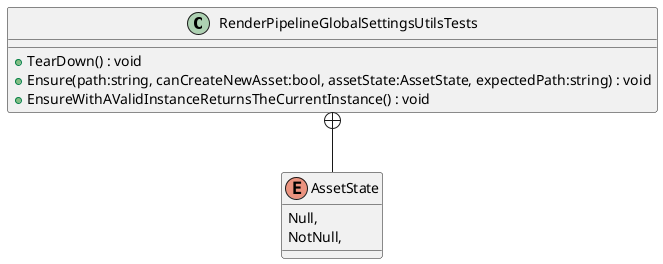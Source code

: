 @startuml
class RenderPipelineGlobalSettingsUtilsTests {
    + TearDown() : void
    + Ensure(path:string, canCreateNewAsset:bool, assetState:AssetState, expectedPath:string) : void
    + EnsureWithAValidInstanceReturnsTheCurrentInstance() : void
}
enum AssetState {
    Null,
    NotNull,
}
RenderPipelineGlobalSettingsUtilsTests +-- AssetState
@enduml
